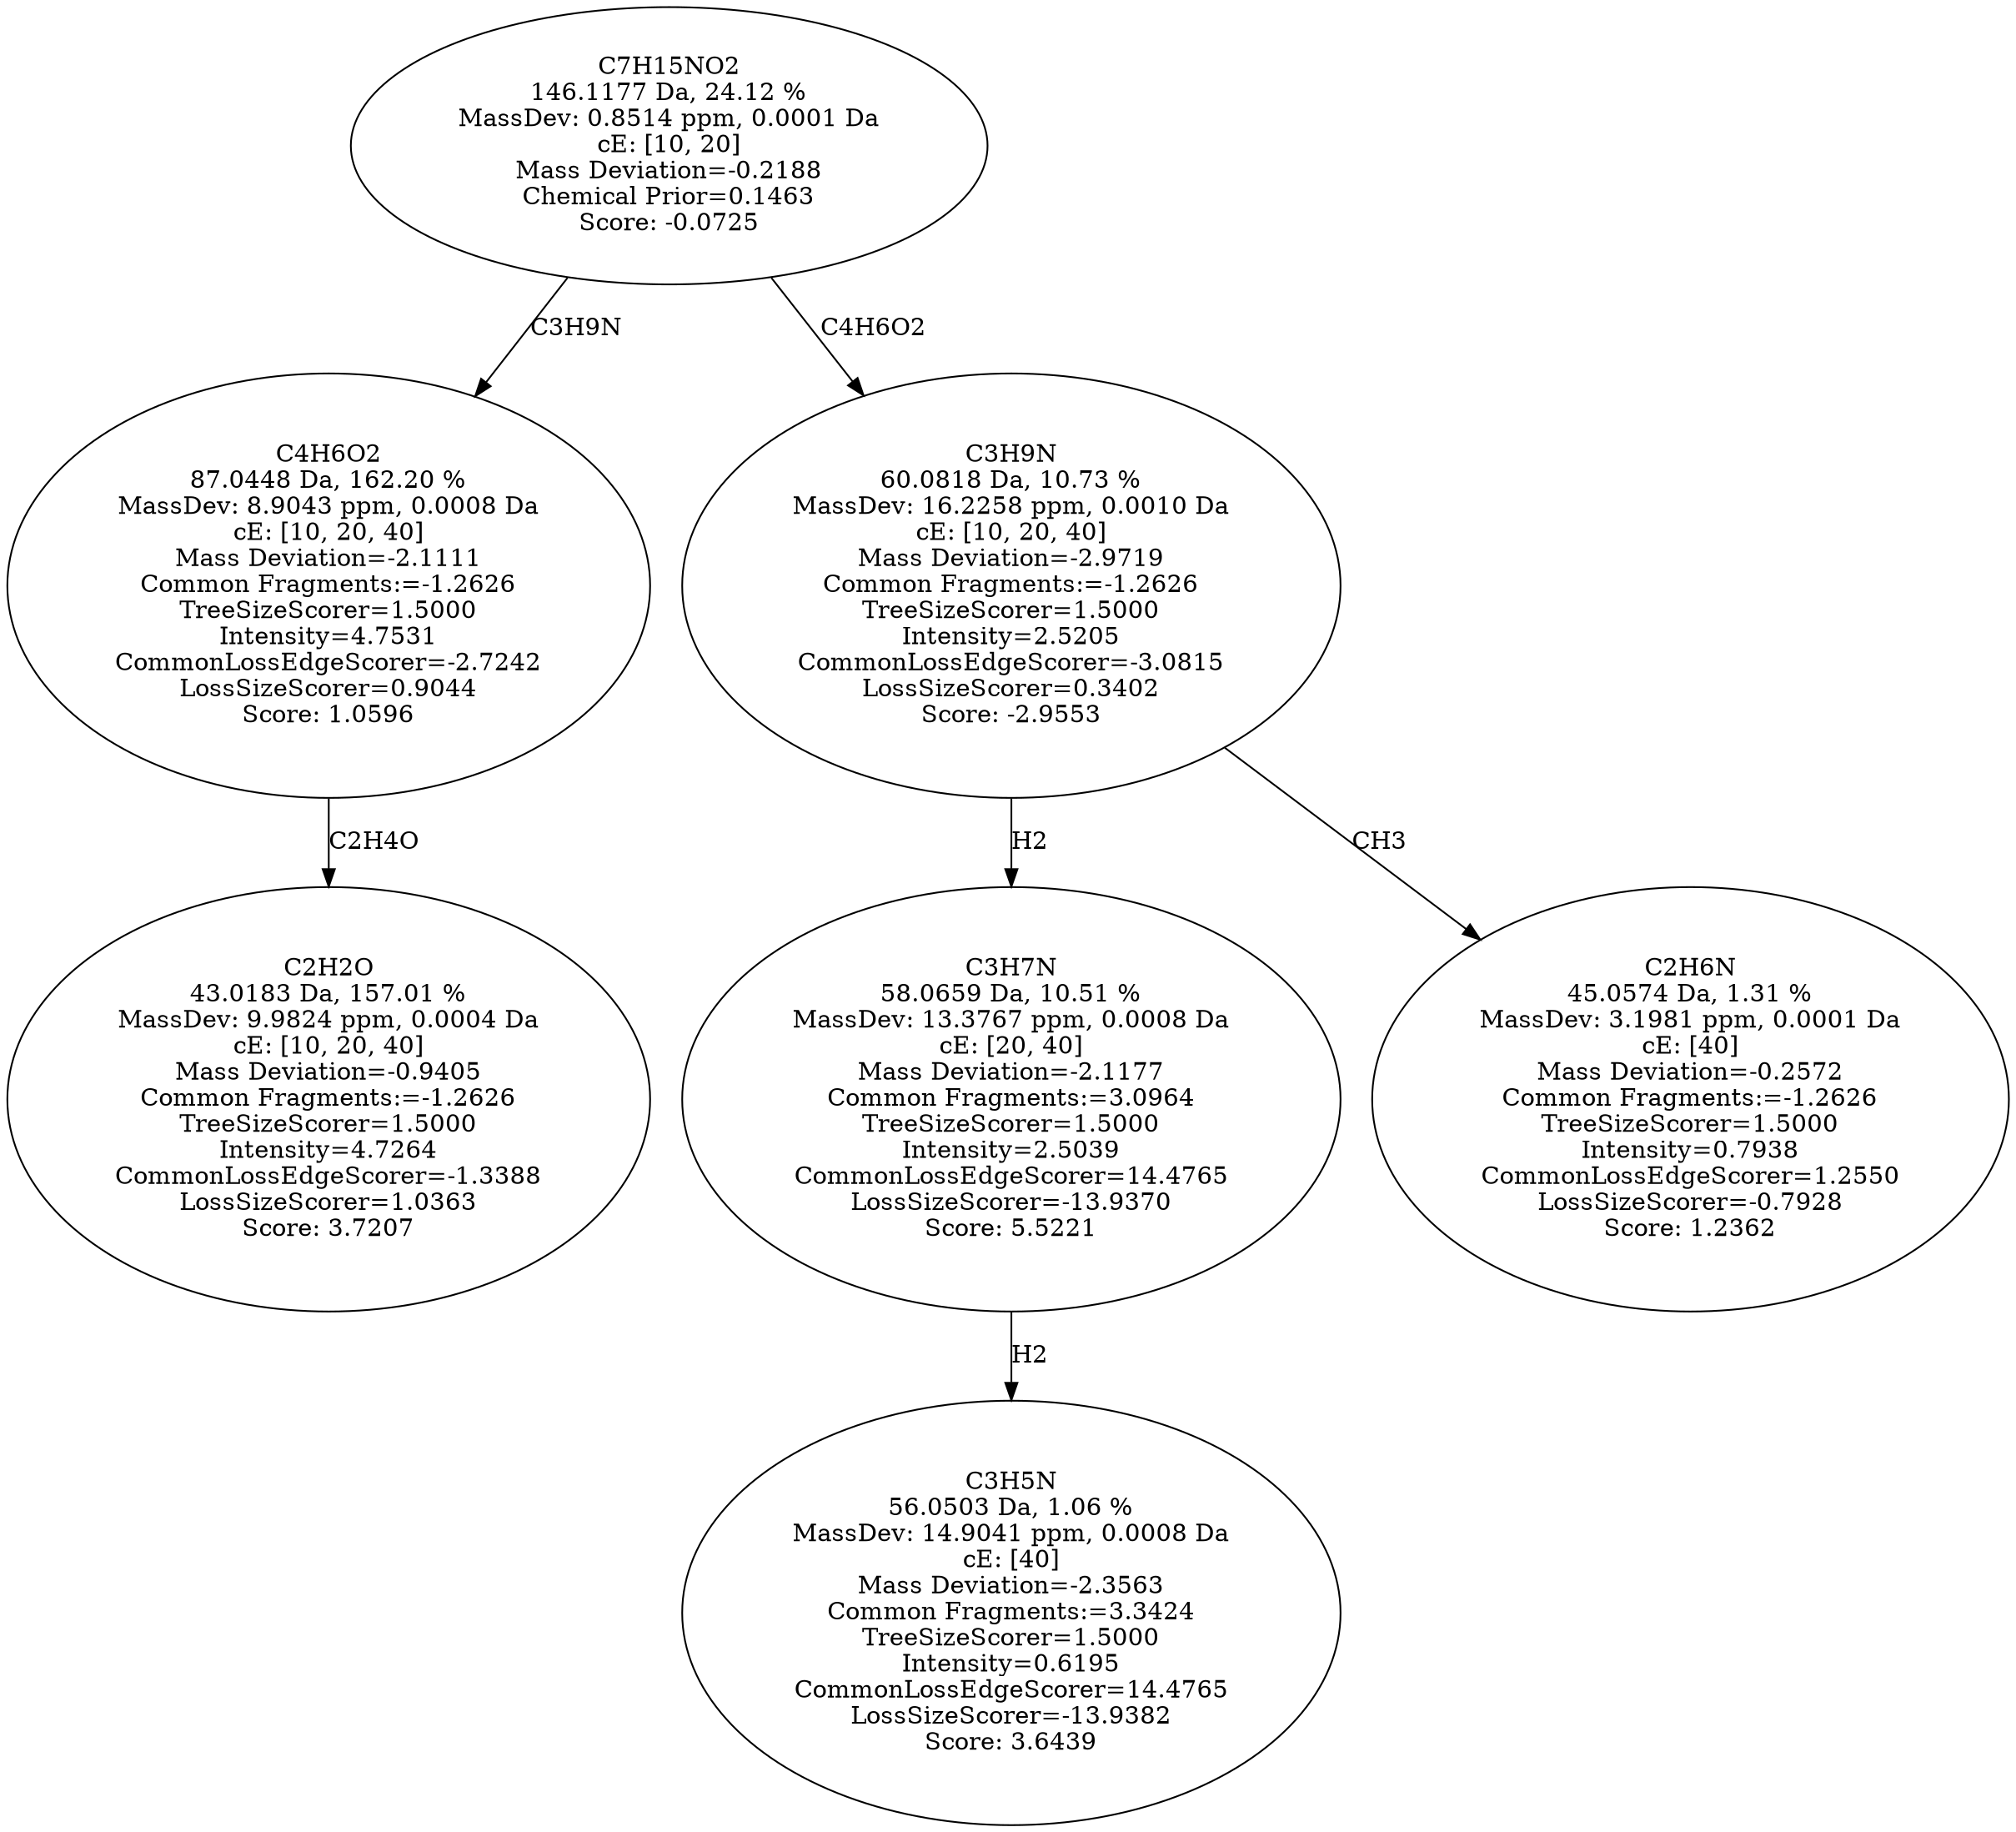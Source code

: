 strict digraph {
v1 [label="C2H2O\n43.0183 Da, 157.01 %\nMassDev: 9.9824 ppm, 0.0004 Da\ncE: [10, 20, 40]\nMass Deviation=-0.9405\nCommon Fragments:=-1.2626\nTreeSizeScorer=1.5000\nIntensity=4.7264\nCommonLossEdgeScorer=-1.3388\nLossSizeScorer=1.0363\nScore: 3.7207"];
v2 [label="C4H6O2\n87.0448 Da, 162.20 %\nMassDev: 8.9043 ppm, 0.0008 Da\ncE: [10, 20, 40]\nMass Deviation=-2.1111\nCommon Fragments:=-1.2626\nTreeSizeScorer=1.5000\nIntensity=4.7531\nCommonLossEdgeScorer=-2.7242\nLossSizeScorer=0.9044\nScore: 1.0596"];
v3 [label="C3H5N\n56.0503 Da, 1.06 %\nMassDev: 14.9041 ppm, 0.0008 Da\ncE: [40]\nMass Deviation=-2.3563\nCommon Fragments:=3.3424\nTreeSizeScorer=1.5000\nIntensity=0.6195\nCommonLossEdgeScorer=14.4765\nLossSizeScorer=-13.9382\nScore: 3.6439"];
v4 [label="C3H7N\n58.0659 Da, 10.51 %\nMassDev: 13.3767 ppm, 0.0008 Da\ncE: [20, 40]\nMass Deviation=-2.1177\nCommon Fragments:=3.0964\nTreeSizeScorer=1.5000\nIntensity=2.5039\nCommonLossEdgeScorer=14.4765\nLossSizeScorer=-13.9370\nScore: 5.5221"];
v5 [label="C2H6N\n45.0574 Da, 1.31 %\nMassDev: 3.1981 ppm, 0.0001 Da\ncE: [40]\nMass Deviation=-0.2572\nCommon Fragments:=-1.2626\nTreeSizeScorer=1.5000\nIntensity=0.7938\nCommonLossEdgeScorer=1.2550\nLossSizeScorer=-0.7928\nScore: 1.2362"];
v6 [label="C3H9N\n60.0818 Da, 10.73 %\nMassDev: 16.2258 ppm, 0.0010 Da\ncE: [10, 20, 40]\nMass Deviation=-2.9719\nCommon Fragments:=-1.2626\nTreeSizeScorer=1.5000\nIntensity=2.5205\nCommonLossEdgeScorer=-3.0815\nLossSizeScorer=0.3402\nScore: -2.9553"];
v7 [label="C7H15NO2\n146.1177 Da, 24.12 %\nMassDev: 0.8514 ppm, 0.0001 Da\ncE: [10, 20]\nMass Deviation=-0.2188\nChemical Prior=0.1463\nScore: -0.0725"];
v2 -> v1 [label="C2H4O"];
v7 -> v2 [label="C3H9N"];
v4 -> v3 [label="H2"];
v6 -> v4 [label="H2"];
v6 -> v5 [label="CH3"];
v7 -> v6 [label="C4H6O2"];
}